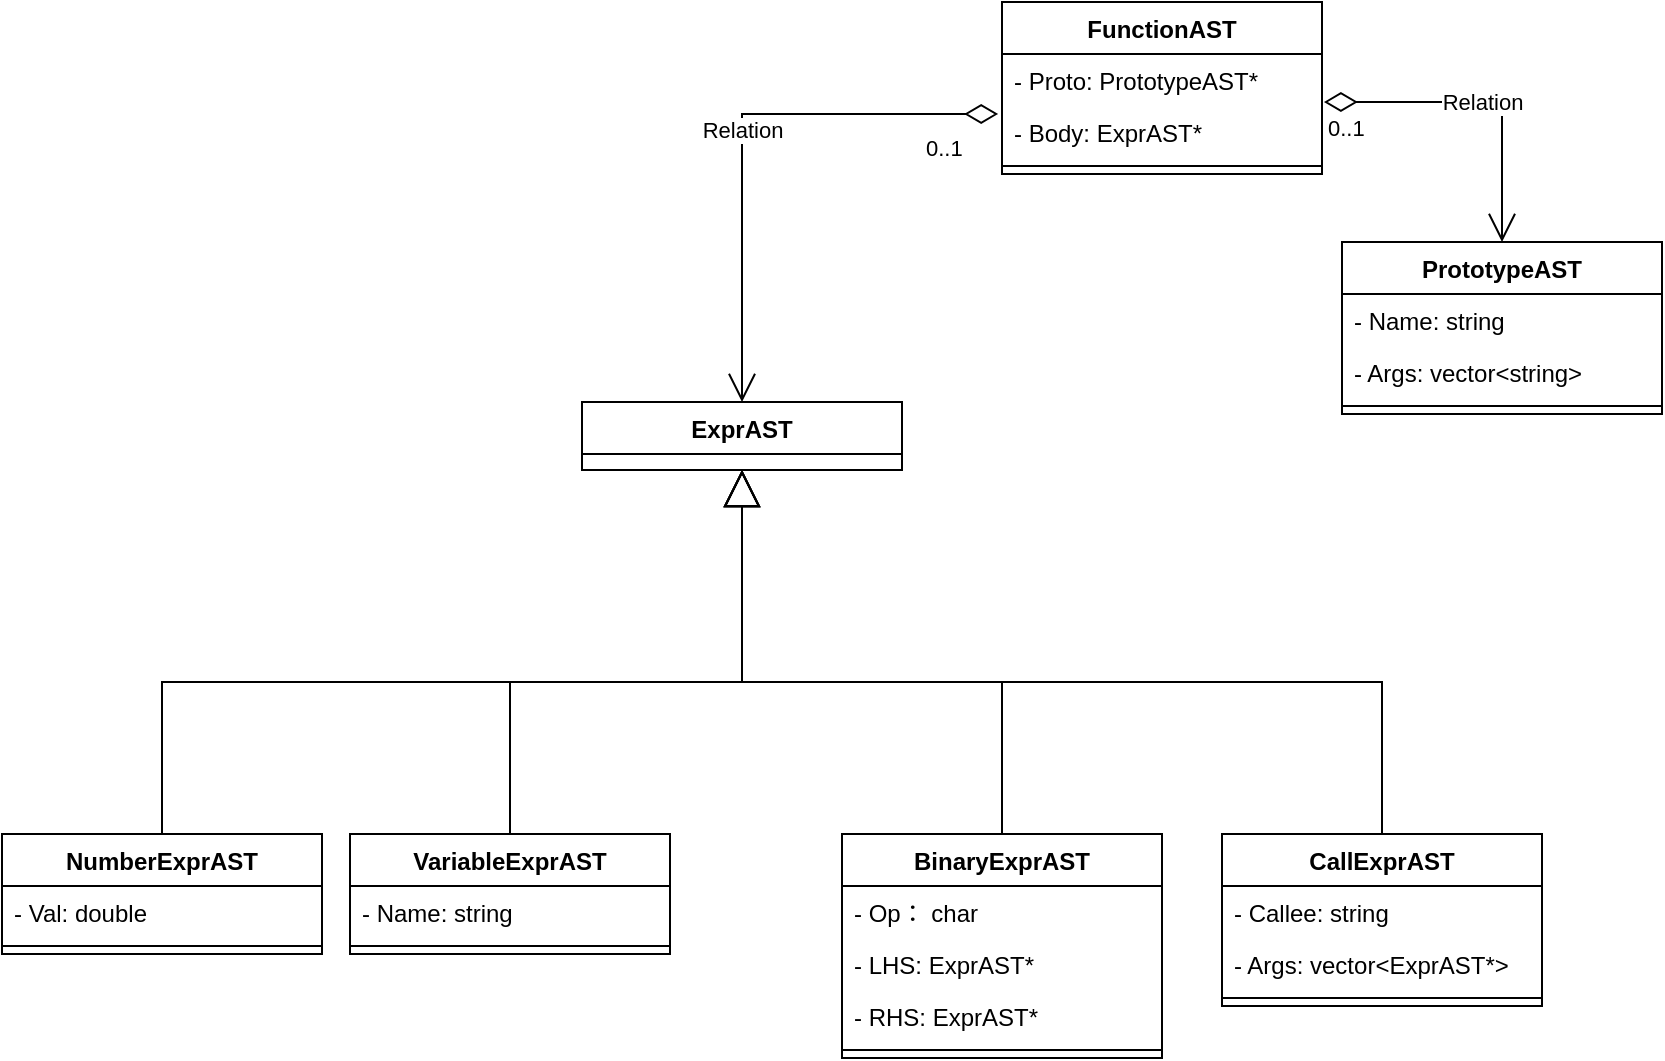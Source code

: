 <mxfile version="20.6.2" type="device"><diagram id="0p34w1UfuyAm-0OQg8ZR" name="第 1 页"><mxGraphModel dx="1067" dy="780" grid="1" gridSize="10" guides="1" tooltips="1" connect="1" arrows="1" fold="1" page="1" pageScale="1" pageWidth="827" pageHeight="1169" math="0" shadow="0"><root><mxCell id="0"/><mxCell id="1" parent="0"/><mxCell id="_AjI5_Z_LZIXf4LybZBA-1" value="ExprAST" style="swimlane;fontStyle=1;align=center;verticalAlign=top;childLayout=stackLayout;horizontal=1;startSize=26;horizontalStack=0;resizeParent=1;resizeParentMax=0;resizeLast=0;collapsible=1;marginBottom=0;" vertex="1" parent="1"><mxGeometry x="410" y="300" width="160" height="34" as="geometry"/></mxCell><mxCell id="_AjI5_Z_LZIXf4LybZBA-5" value="NumberExprAST" style="swimlane;fontStyle=1;align=center;verticalAlign=top;childLayout=stackLayout;horizontal=1;startSize=26;horizontalStack=0;resizeParent=1;resizeParentMax=0;resizeLast=0;collapsible=1;marginBottom=0;" vertex="1" parent="1"><mxGeometry x="120" y="516" width="160" height="60" as="geometry"/></mxCell><mxCell id="_AjI5_Z_LZIXf4LybZBA-6" value="- Val: double" style="text;strokeColor=none;fillColor=none;align=left;verticalAlign=top;spacingLeft=4;spacingRight=4;overflow=hidden;rotatable=0;points=[[0,0.5],[1,0.5]];portConstraint=eastwest;" vertex="1" parent="_AjI5_Z_LZIXf4LybZBA-5"><mxGeometry y="26" width="160" height="26" as="geometry"/></mxCell><mxCell id="_AjI5_Z_LZIXf4LybZBA-7" value="" style="line;strokeWidth=1;fillColor=none;align=left;verticalAlign=middle;spacingTop=-1;spacingLeft=3;spacingRight=3;rotatable=0;labelPosition=right;points=[];portConstraint=eastwest;strokeColor=inherit;" vertex="1" parent="_AjI5_Z_LZIXf4LybZBA-5"><mxGeometry y="52" width="160" height="8" as="geometry"/></mxCell><mxCell id="_AjI5_Z_LZIXf4LybZBA-9" value="" style="endArrow=block;endSize=16;endFill=0;html=1;rounded=0;exitX=0.5;exitY=0;exitDx=0;exitDy=0;entryX=0.5;entryY=1;entryDx=0;entryDy=0;" edge="1" parent="1" source="_AjI5_Z_LZIXf4LybZBA-5" target="_AjI5_Z_LZIXf4LybZBA-1"><mxGeometry width="160" relative="1" as="geometry"><mxPoint x="280" y="426" as="sourcePoint"/><mxPoint x="260" y="410" as="targetPoint"/><Array as="points"><mxPoint x="200" y="440"/><mxPoint x="490" y="440"/></Array></mxGeometry></mxCell><mxCell id="_AjI5_Z_LZIXf4LybZBA-11" value="VariableExprAST" style="swimlane;fontStyle=1;align=center;verticalAlign=top;childLayout=stackLayout;horizontal=1;startSize=26;horizontalStack=0;resizeParent=1;resizeParentMax=0;resizeLast=0;collapsible=1;marginBottom=0;" vertex="1" parent="1"><mxGeometry x="294" y="516" width="160" height="60" as="geometry"/></mxCell><mxCell id="_AjI5_Z_LZIXf4LybZBA-12" value="- Name: string" style="text;strokeColor=none;fillColor=none;align=left;verticalAlign=top;spacingLeft=4;spacingRight=4;overflow=hidden;rotatable=0;points=[[0,0.5],[1,0.5]];portConstraint=eastwest;" vertex="1" parent="_AjI5_Z_LZIXf4LybZBA-11"><mxGeometry y="26" width="160" height="26" as="geometry"/></mxCell><mxCell id="_AjI5_Z_LZIXf4LybZBA-13" value="" style="line;strokeWidth=1;fillColor=none;align=left;verticalAlign=middle;spacingTop=-1;spacingLeft=3;spacingRight=3;rotatable=0;labelPosition=right;points=[];portConstraint=eastwest;strokeColor=inherit;" vertex="1" parent="_AjI5_Z_LZIXf4LybZBA-11"><mxGeometry y="52" width="160" height="8" as="geometry"/></mxCell><mxCell id="_AjI5_Z_LZIXf4LybZBA-15" value="" style="endArrow=block;endSize=16;endFill=0;html=1;rounded=0;exitX=0.5;exitY=0;exitDx=0;exitDy=0;entryX=0.5;entryY=1;entryDx=0;entryDy=0;" edge="1" parent="1" source="_AjI5_Z_LZIXf4LybZBA-11" target="_AjI5_Z_LZIXf4LybZBA-1"><mxGeometry width="160" relative="1" as="geometry"><mxPoint x="454" y="436" as="sourcePoint"/><mxPoint x="560" y="350" as="targetPoint"/><Array as="points"><mxPoint x="374" y="440"/><mxPoint x="490" y="440"/></Array></mxGeometry></mxCell><mxCell id="_AjI5_Z_LZIXf4LybZBA-16" value="BinaryExprAST" style="swimlane;fontStyle=1;align=center;verticalAlign=top;childLayout=stackLayout;horizontal=1;startSize=26;horizontalStack=0;resizeParent=1;resizeParentMax=0;resizeLast=0;collapsible=1;marginBottom=0;" vertex="1" parent="1"><mxGeometry x="540" y="516" width="160" height="112" as="geometry"/></mxCell><mxCell id="_AjI5_Z_LZIXf4LybZBA-17" value="- Op： char" style="text;strokeColor=none;fillColor=none;align=left;verticalAlign=top;spacingLeft=4;spacingRight=4;overflow=hidden;rotatable=0;points=[[0,0.5],[1,0.5]];portConstraint=eastwest;" vertex="1" parent="_AjI5_Z_LZIXf4LybZBA-16"><mxGeometry y="26" width="160" height="26" as="geometry"/></mxCell><mxCell id="_AjI5_Z_LZIXf4LybZBA-19" value="- LHS: ExprAST*" style="text;strokeColor=none;fillColor=none;align=left;verticalAlign=top;spacingLeft=4;spacingRight=4;overflow=hidden;rotatable=0;points=[[0,0.5],[1,0.5]];portConstraint=eastwest;" vertex="1" parent="_AjI5_Z_LZIXf4LybZBA-16"><mxGeometry y="52" width="160" height="26" as="geometry"/></mxCell><mxCell id="_AjI5_Z_LZIXf4LybZBA-27" value="- RHS: ExprAST*" style="text;strokeColor=none;fillColor=none;align=left;verticalAlign=top;spacingLeft=4;spacingRight=4;overflow=hidden;rotatable=0;points=[[0,0.5],[1,0.5]];portConstraint=eastwest;" vertex="1" parent="_AjI5_Z_LZIXf4LybZBA-16"><mxGeometry y="78" width="160" height="26" as="geometry"/></mxCell><mxCell id="_AjI5_Z_LZIXf4LybZBA-18" value="" style="line;strokeWidth=1;fillColor=none;align=left;verticalAlign=middle;spacingTop=-1;spacingLeft=3;spacingRight=3;rotatable=0;labelPosition=right;points=[];portConstraint=eastwest;strokeColor=inherit;" vertex="1" parent="_AjI5_Z_LZIXf4LybZBA-16"><mxGeometry y="104" width="160" height="8" as="geometry"/></mxCell><mxCell id="_AjI5_Z_LZIXf4LybZBA-20" value="" style="endArrow=block;endSize=16;endFill=0;html=1;rounded=0;exitX=0.5;exitY=0;exitDx=0;exitDy=0;entryX=0.5;entryY=1;entryDx=0;entryDy=0;" edge="1" parent="1" source="_AjI5_Z_LZIXf4LybZBA-16" target="_AjI5_Z_LZIXf4LybZBA-1"><mxGeometry width="160" relative="1" as="geometry"><mxPoint x="640" y="436" as="sourcePoint"/><mxPoint x="490" y="340" as="targetPoint"/><Array as="points"><mxPoint x="620" y="440"/><mxPoint x="490" y="440"/></Array></mxGeometry></mxCell><mxCell id="_AjI5_Z_LZIXf4LybZBA-21" value="CallExprAST" style="swimlane;fontStyle=1;align=center;verticalAlign=top;childLayout=stackLayout;horizontal=1;startSize=26;horizontalStack=0;resizeParent=1;resizeParentMax=0;resizeLast=0;collapsible=1;marginBottom=0;" vertex="1" parent="1"><mxGeometry x="730" y="516" width="160" height="86" as="geometry"/></mxCell><mxCell id="_AjI5_Z_LZIXf4LybZBA-22" value="- Callee: string" style="text;strokeColor=none;fillColor=none;align=left;verticalAlign=top;spacingLeft=4;spacingRight=4;overflow=hidden;rotatable=0;points=[[0,0.5],[1,0.5]];portConstraint=eastwest;" vertex="1" parent="_AjI5_Z_LZIXf4LybZBA-21"><mxGeometry y="26" width="160" height="26" as="geometry"/></mxCell><mxCell id="_AjI5_Z_LZIXf4LybZBA-24" value="- Args: vector&lt;ExprAST*&gt;" style="text;strokeColor=none;fillColor=none;align=left;verticalAlign=top;spacingLeft=4;spacingRight=4;overflow=hidden;rotatable=0;points=[[0,0.5],[1,0.5]];portConstraint=eastwest;" vertex="1" parent="_AjI5_Z_LZIXf4LybZBA-21"><mxGeometry y="52" width="160" height="26" as="geometry"/></mxCell><mxCell id="_AjI5_Z_LZIXf4LybZBA-23" value="" style="line;strokeWidth=1;fillColor=none;align=left;verticalAlign=middle;spacingTop=-1;spacingLeft=3;spacingRight=3;rotatable=0;labelPosition=right;points=[];portConstraint=eastwest;strokeColor=inherit;" vertex="1" parent="_AjI5_Z_LZIXf4LybZBA-21"><mxGeometry y="78" width="160" height="8" as="geometry"/></mxCell><mxCell id="_AjI5_Z_LZIXf4LybZBA-25" value="" style="endArrow=block;endSize=16;endFill=0;html=1;rounded=0;exitX=0.5;exitY=0;exitDx=0;exitDy=0;entryX=0.5;entryY=1;entryDx=0;entryDy=0;" edge="1" parent="1" source="_AjI5_Z_LZIXf4LybZBA-21" target="_AjI5_Z_LZIXf4LybZBA-1"><mxGeometry width="160" relative="1" as="geometry"><mxPoint x="310" y="456" as="sourcePoint"/><mxPoint x="790" y="420" as="targetPoint"/><Array as="points"><mxPoint x="810" y="440"/><mxPoint x="490" y="440"/></Array></mxGeometry></mxCell><mxCell id="_AjI5_Z_LZIXf4LybZBA-28" value="PrototypeAST" style="swimlane;fontStyle=1;align=center;verticalAlign=top;childLayout=stackLayout;horizontal=1;startSize=26;horizontalStack=0;resizeParent=1;resizeParentMax=0;resizeLast=0;collapsible=1;marginBottom=0;" vertex="1" parent="1"><mxGeometry x="790" y="220" width="160" height="86" as="geometry"/></mxCell><mxCell id="_AjI5_Z_LZIXf4LybZBA-29" value="- Name: string" style="text;strokeColor=none;fillColor=none;align=left;verticalAlign=top;spacingLeft=4;spacingRight=4;overflow=hidden;rotatable=0;points=[[0,0.5],[1,0.5]];portConstraint=eastwest;" vertex="1" parent="_AjI5_Z_LZIXf4LybZBA-28"><mxGeometry y="26" width="160" height="26" as="geometry"/></mxCell><mxCell id="_AjI5_Z_LZIXf4LybZBA-30" value="- Args: vector&lt;string&gt;" style="text;strokeColor=none;fillColor=none;align=left;verticalAlign=top;spacingLeft=4;spacingRight=4;overflow=hidden;rotatable=0;points=[[0,0.5],[1,0.5]];portConstraint=eastwest;" vertex="1" parent="_AjI5_Z_LZIXf4LybZBA-28"><mxGeometry y="52" width="160" height="26" as="geometry"/></mxCell><mxCell id="_AjI5_Z_LZIXf4LybZBA-31" value="" style="line;strokeWidth=1;fillColor=none;align=left;verticalAlign=middle;spacingTop=-1;spacingLeft=3;spacingRight=3;rotatable=0;labelPosition=right;points=[];portConstraint=eastwest;strokeColor=inherit;" vertex="1" parent="_AjI5_Z_LZIXf4LybZBA-28"><mxGeometry y="78" width="160" height="8" as="geometry"/></mxCell><mxCell id="_AjI5_Z_LZIXf4LybZBA-32" value="FunctionAST" style="swimlane;fontStyle=1;align=center;verticalAlign=top;childLayout=stackLayout;horizontal=1;startSize=26;horizontalStack=0;resizeParent=1;resizeParentMax=0;resizeLast=0;collapsible=1;marginBottom=0;" vertex="1" parent="1"><mxGeometry x="620" y="100" width="160" height="86" as="geometry"/></mxCell><mxCell id="_AjI5_Z_LZIXf4LybZBA-33" value="- Proto: PrototypeAST*" style="text;strokeColor=none;fillColor=none;align=left;verticalAlign=top;spacingLeft=4;spacingRight=4;overflow=hidden;rotatable=0;points=[[0,0.5],[1,0.5]];portConstraint=eastwest;" vertex="1" parent="_AjI5_Z_LZIXf4LybZBA-32"><mxGeometry y="26" width="160" height="26" as="geometry"/></mxCell><mxCell id="_AjI5_Z_LZIXf4LybZBA-34" value="- Body: ExprAST*" style="text;strokeColor=none;fillColor=none;align=left;verticalAlign=top;spacingLeft=4;spacingRight=4;overflow=hidden;rotatable=0;points=[[0,0.5],[1,0.5]];portConstraint=eastwest;" vertex="1" parent="_AjI5_Z_LZIXf4LybZBA-32"><mxGeometry y="52" width="160" height="26" as="geometry"/></mxCell><mxCell id="_AjI5_Z_LZIXf4LybZBA-35" value="" style="line;strokeWidth=1;fillColor=none;align=left;verticalAlign=middle;spacingTop=-1;spacingLeft=3;spacingRight=3;rotatable=0;labelPosition=right;points=[];portConstraint=eastwest;strokeColor=inherit;" vertex="1" parent="_AjI5_Z_LZIXf4LybZBA-32"><mxGeometry y="78" width="160" height="8" as="geometry"/></mxCell><mxCell id="_AjI5_Z_LZIXf4LybZBA-37" value="Relation" style="endArrow=open;html=1;endSize=12;startArrow=diamondThin;startSize=14;startFill=0;edgeStyle=orthogonalEdgeStyle;rounded=0;exitX=1.006;exitY=0.923;exitDx=0;exitDy=0;exitPerimeter=0;entryX=0.5;entryY=0;entryDx=0;entryDy=0;" edge="1" parent="1" source="_AjI5_Z_LZIXf4LybZBA-33" target="_AjI5_Z_LZIXf4LybZBA-28"><mxGeometry relative="1" as="geometry"><mxPoint x="360" y="660" as="sourcePoint"/><mxPoint x="470" y="760" as="targetPoint"/><Array as="points"><mxPoint x="870" y="150"/></Array></mxGeometry></mxCell><mxCell id="_AjI5_Z_LZIXf4LybZBA-38" value="0..1" style="edgeLabel;resizable=0;html=1;align=left;verticalAlign=top;" connectable="0" vertex="1" parent="_AjI5_Z_LZIXf4LybZBA-37"><mxGeometry x="-1" relative="1" as="geometry"/></mxCell><mxCell id="_AjI5_Z_LZIXf4LybZBA-44" value="Relation" style="endArrow=open;html=1;endSize=12;startArrow=diamondThin;startSize=14;startFill=0;edgeStyle=orthogonalEdgeStyle;rounded=0;entryX=0.5;entryY=0;entryDx=0;entryDy=0;exitX=-0.012;exitY=0.154;exitDx=0;exitDy=0;exitPerimeter=0;" edge="1" parent="1" source="_AjI5_Z_LZIXf4LybZBA-34" target="_AjI5_Z_LZIXf4LybZBA-1"><mxGeometry relative="1" as="geometry"><mxPoint x="660" y="240" as="sourcePoint"/><mxPoint x="880" y="230" as="targetPoint"/><Array as="points"><mxPoint x="490" y="156"/></Array></mxGeometry></mxCell><mxCell id="_AjI5_Z_LZIXf4LybZBA-45" value="0..1" style="edgeLabel;resizable=0;html=1;align=left;verticalAlign=top;" connectable="0" vertex="1" parent="_AjI5_Z_LZIXf4LybZBA-44"><mxGeometry x="-1" relative="1" as="geometry"><mxPoint x="-38" y="4" as="offset"/></mxGeometry></mxCell></root></mxGraphModel></diagram></mxfile>